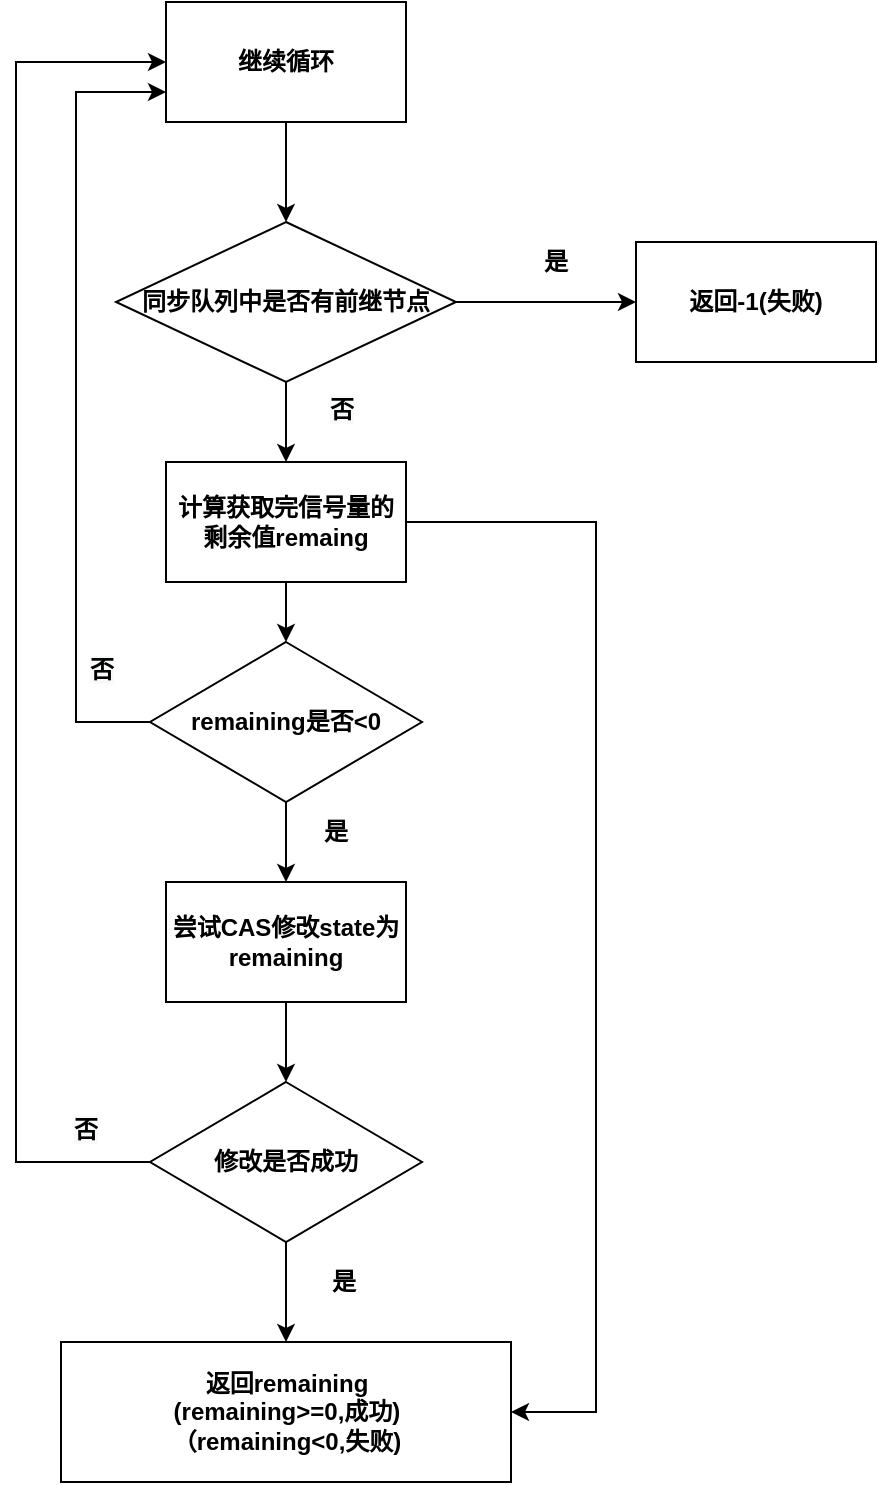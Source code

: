 <mxfile version="15.2.7" type="device"><diagram id="trPn7sB9NtLvRnb7mRyh" name="第 1 页"><mxGraphModel dx="1024" dy="592" grid="1" gridSize="10" guides="1" tooltips="1" connect="1" arrows="1" fold="1" page="1" pageScale="1" pageWidth="827" pageHeight="1169" math="0" shadow="0"><root><mxCell id="0"/><mxCell id="1" parent="0"/><mxCell id="KeZ0mlsqewSKdXk8eZ5X-3" style="edgeStyle=orthogonalEdgeStyle;rounded=0;orthogonalLoop=1;jettySize=auto;html=1;exitX=1;exitY=0.5;exitDx=0;exitDy=0;entryX=0;entryY=0.5;entryDx=0;entryDy=0;" parent="1" source="KeZ0mlsqewSKdXk8eZ5X-1" target="KeZ0mlsqewSKdXk8eZ5X-2" edge="1"><mxGeometry relative="1" as="geometry"/></mxCell><mxCell id="KeZ0mlsqewSKdXk8eZ5X-9" style="edgeStyle=orthogonalEdgeStyle;rounded=0;orthogonalLoop=1;jettySize=auto;html=1;exitX=0.5;exitY=1;exitDx=0;exitDy=0;" parent="1" source="KeZ0mlsqewSKdXk8eZ5X-1" target="KeZ0mlsqewSKdXk8eZ5X-8" edge="1"><mxGeometry relative="1" as="geometry"/></mxCell><mxCell id="KeZ0mlsqewSKdXk8eZ5X-1" value="&lt;b&gt;同步队列中是否有前继节点&lt;/b&gt;" style="rhombus;whiteSpace=wrap;html=1;" parent="1" vertex="1"><mxGeometry x="300" y="280" width="170" height="80" as="geometry"/></mxCell><mxCell id="KeZ0mlsqewSKdXk8eZ5X-2" value="&lt;b&gt;返回-1(失败)&lt;/b&gt;" style="rounded=0;whiteSpace=wrap;html=1;" parent="1" vertex="1"><mxGeometry x="560" y="290" width="120" height="60" as="geometry"/></mxCell><mxCell id="KeZ0mlsqewSKdXk8eZ5X-5" style="edgeStyle=orthogonalEdgeStyle;rounded=0;orthogonalLoop=1;jettySize=auto;html=1;exitX=0.5;exitY=1;exitDx=0;exitDy=0;entryX=0.5;entryY=0;entryDx=0;entryDy=0;" parent="1" source="KeZ0mlsqewSKdXk8eZ5X-4" target="KeZ0mlsqewSKdXk8eZ5X-1" edge="1"><mxGeometry relative="1" as="geometry"/></mxCell><mxCell id="KeZ0mlsqewSKdXk8eZ5X-4" value="&lt;b&gt;继续循环&lt;/b&gt;" style="rounded=0;whiteSpace=wrap;html=1;" parent="1" vertex="1"><mxGeometry x="325" y="170" width="120" height="60" as="geometry"/></mxCell><mxCell id="KeZ0mlsqewSKdXk8eZ5X-6" value="&lt;b&gt;是&lt;/b&gt;" style="text;html=1;strokeColor=none;fillColor=none;align=center;verticalAlign=middle;whiteSpace=wrap;rounded=0;" parent="1" vertex="1"><mxGeometry x="500" y="290" width="40" height="20" as="geometry"/></mxCell><mxCell id="KeZ0mlsqewSKdXk8eZ5X-7" value="&lt;b style=&quot;color: rgb(0 , 0 , 0) ; font-family: &amp;#34;helvetica&amp;#34; ; font-size: 12px ; font-style: normal ; letter-spacing: normal ; text-align: center ; text-indent: 0px ; text-transform: none ; word-spacing: 0px ; background-color: rgb(248 , 249 , 250)&quot;&gt;否&lt;/b&gt;" style="text;whiteSpace=wrap;html=1;" parent="1" vertex="1"><mxGeometry x="405" y="360" width="40" height="30" as="geometry"/></mxCell><mxCell id="KeZ0mlsqewSKdXk8eZ5X-12" style="edgeStyle=orthogonalEdgeStyle;rounded=0;orthogonalLoop=1;jettySize=auto;html=1;exitX=0.5;exitY=1;exitDx=0;exitDy=0;entryX=0.5;entryY=0;entryDx=0;entryDy=0;" parent="1" source="KeZ0mlsqewSKdXk8eZ5X-8" target="KeZ0mlsqewSKdXk8eZ5X-10" edge="1"><mxGeometry relative="1" as="geometry"/></mxCell><mxCell id="KeZ0mlsqewSKdXk8eZ5X-23" style="edgeStyle=orthogonalEdgeStyle;rounded=0;orthogonalLoop=1;jettySize=auto;html=1;exitX=1;exitY=0.5;exitDx=0;exitDy=0;entryX=1;entryY=0.5;entryDx=0;entryDy=0;" parent="1" source="KeZ0mlsqewSKdXk8eZ5X-8" target="KeZ0mlsqewSKdXk8eZ5X-17" edge="1"><mxGeometry relative="1" as="geometry"><Array as="points"><mxPoint x="540" y="430"/><mxPoint x="540" y="875"/></Array></mxGeometry></mxCell><mxCell id="KeZ0mlsqewSKdXk8eZ5X-8" value="&lt;b&gt;计算获取完信号量的剩余值remaing&lt;/b&gt;" style="rounded=0;whiteSpace=wrap;html=1;" parent="1" vertex="1"><mxGeometry x="325" y="400" width="120" height="60" as="geometry"/></mxCell><mxCell id="KeZ0mlsqewSKdXk8eZ5X-15" style="edgeStyle=orthogonalEdgeStyle;rounded=0;orthogonalLoop=1;jettySize=auto;html=1;exitX=0.5;exitY=1;exitDx=0;exitDy=0;entryX=0.5;entryY=0;entryDx=0;entryDy=0;" parent="1" source="KeZ0mlsqewSKdXk8eZ5X-10" target="KeZ0mlsqewSKdXk8eZ5X-13" edge="1"><mxGeometry relative="1" as="geometry"/></mxCell><mxCell id="oWn_IQXV-4ffYKtSDJHO-1" style="edgeStyle=orthogonalEdgeStyle;rounded=0;orthogonalLoop=1;jettySize=auto;html=1;exitX=0;exitY=0.5;exitDx=0;exitDy=0;entryX=0;entryY=0.75;entryDx=0;entryDy=0;" edge="1" parent="1" source="KeZ0mlsqewSKdXk8eZ5X-10" target="KeZ0mlsqewSKdXk8eZ5X-4"><mxGeometry relative="1" as="geometry"><Array as="points"><mxPoint x="280" y="530"/><mxPoint x="280" y="215"/></Array></mxGeometry></mxCell><mxCell id="KeZ0mlsqewSKdXk8eZ5X-10" value="&lt;b&gt;remaining是否&amp;lt;0&lt;/b&gt;" style="rhombus;whiteSpace=wrap;html=1;" parent="1" vertex="1"><mxGeometry x="317" y="490" width="136" height="80" as="geometry"/></mxCell><mxCell id="KeZ0mlsqewSKdXk8eZ5X-16" style="edgeStyle=orthogonalEdgeStyle;rounded=0;orthogonalLoop=1;jettySize=auto;html=1;exitX=0.5;exitY=1;exitDx=0;exitDy=0;entryX=0.5;entryY=0;entryDx=0;entryDy=0;" parent="1" source="KeZ0mlsqewSKdXk8eZ5X-13" target="KeZ0mlsqewSKdXk8eZ5X-14" edge="1"><mxGeometry relative="1" as="geometry"/></mxCell><mxCell id="KeZ0mlsqewSKdXk8eZ5X-13" value="&lt;b&gt;尝试CAS修改state为remaining&lt;/b&gt;" style="rounded=0;whiteSpace=wrap;html=1;" parent="1" vertex="1"><mxGeometry x="325" y="610" width="120" height="60" as="geometry"/></mxCell><mxCell id="KeZ0mlsqewSKdXk8eZ5X-18" style="edgeStyle=orthogonalEdgeStyle;rounded=0;orthogonalLoop=1;jettySize=auto;html=1;exitX=0.5;exitY=1;exitDx=0;exitDy=0;entryX=0.5;entryY=0;entryDx=0;entryDy=0;" parent="1" source="KeZ0mlsqewSKdXk8eZ5X-14" target="KeZ0mlsqewSKdXk8eZ5X-17" edge="1"><mxGeometry relative="1" as="geometry"/></mxCell><mxCell id="KeZ0mlsqewSKdXk8eZ5X-20" style="edgeStyle=orthogonalEdgeStyle;rounded=0;orthogonalLoop=1;jettySize=auto;html=1;exitX=0;exitY=0.5;exitDx=0;exitDy=0;entryX=0;entryY=0.5;entryDx=0;entryDy=0;" parent="1" source="KeZ0mlsqewSKdXk8eZ5X-14" target="KeZ0mlsqewSKdXk8eZ5X-4" edge="1"><mxGeometry relative="1" as="geometry"><Array as="points"><mxPoint x="250" y="750"/><mxPoint x="250" y="200"/></Array></mxGeometry></mxCell><mxCell id="KeZ0mlsqewSKdXk8eZ5X-14" value="&lt;b&gt;修改是否成功&lt;/b&gt;" style="rhombus;whiteSpace=wrap;html=1;" parent="1" vertex="1"><mxGeometry x="317" y="710" width="136" height="80" as="geometry"/></mxCell><mxCell id="KeZ0mlsqewSKdXk8eZ5X-17" value="&lt;b&gt;返回remaining&lt;br&gt;(remaining&amp;gt;=0,成功)&lt;br&gt;（remaining&amp;lt;0,失败)&lt;br&gt;&lt;/b&gt;" style="rounded=0;whiteSpace=wrap;html=1;" parent="1" vertex="1"><mxGeometry x="272.5" y="840" width="225" height="70" as="geometry"/></mxCell><mxCell id="KeZ0mlsqewSKdXk8eZ5X-19" value="&lt;b&gt;是&lt;/b&gt;" style="text;html=1;strokeColor=none;fillColor=none;align=center;verticalAlign=middle;whiteSpace=wrap;rounded=0;" parent="1" vertex="1"><mxGeometry x="394" y="800" width="40" height="20" as="geometry"/></mxCell><mxCell id="KeZ0mlsqewSKdXk8eZ5X-21" value="&lt;b style=&quot;color: rgb(0 , 0 , 0) ; font-family: &amp;#34;helvetica&amp;#34; ; font-size: 12px ; font-style: normal ; letter-spacing: normal ; text-align: center ; text-indent: 0px ; text-transform: none ; word-spacing: 0px ; background-color: rgb(248 , 249 , 250)&quot;&gt;否&lt;/b&gt;" style="text;whiteSpace=wrap;html=1;" parent="1" vertex="1"><mxGeometry x="277" y="720" width="40" height="30" as="geometry"/></mxCell><mxCell id="KeZ0mlsqewSKdXk8eZ5X-22" value="&lt;b&gt;是&lt;/b&gt;" style="text;html=1;strokeColor=none;fillColor=none;align=center;verticalAlign=middle;whiteSpace=wrap;rounded=0;" parent="1" vertex="1"><mxGeometry x="390" y="575" width="40" height="20" as="geometry"/></mxCell><mxCell id="oWn_IQXV-4ffYKtSDJHO-2" value="&lt;b style=&quot;color: rgb(0 , 0 , 0) ; font-family: &amp;#34;helvetica&amp;#34; ; font-size: 12px ; font-style: normal ; letter-spacing: normal ; text-align: center ; text-indent: 0px ; text-transform: none ; word-spacing: 0px ; background-color: rgb(248 , 249 , 250)&quot;&gt;否&lt;/b&gt;" style="text;whiteSpace=wrap;html=1;" vertex="1" parent="1"><mxGeometry x="285" y="490" width="40" height="30" as="geometry"/></mxCell></root></mxGraphModel></diagram></mxfile>